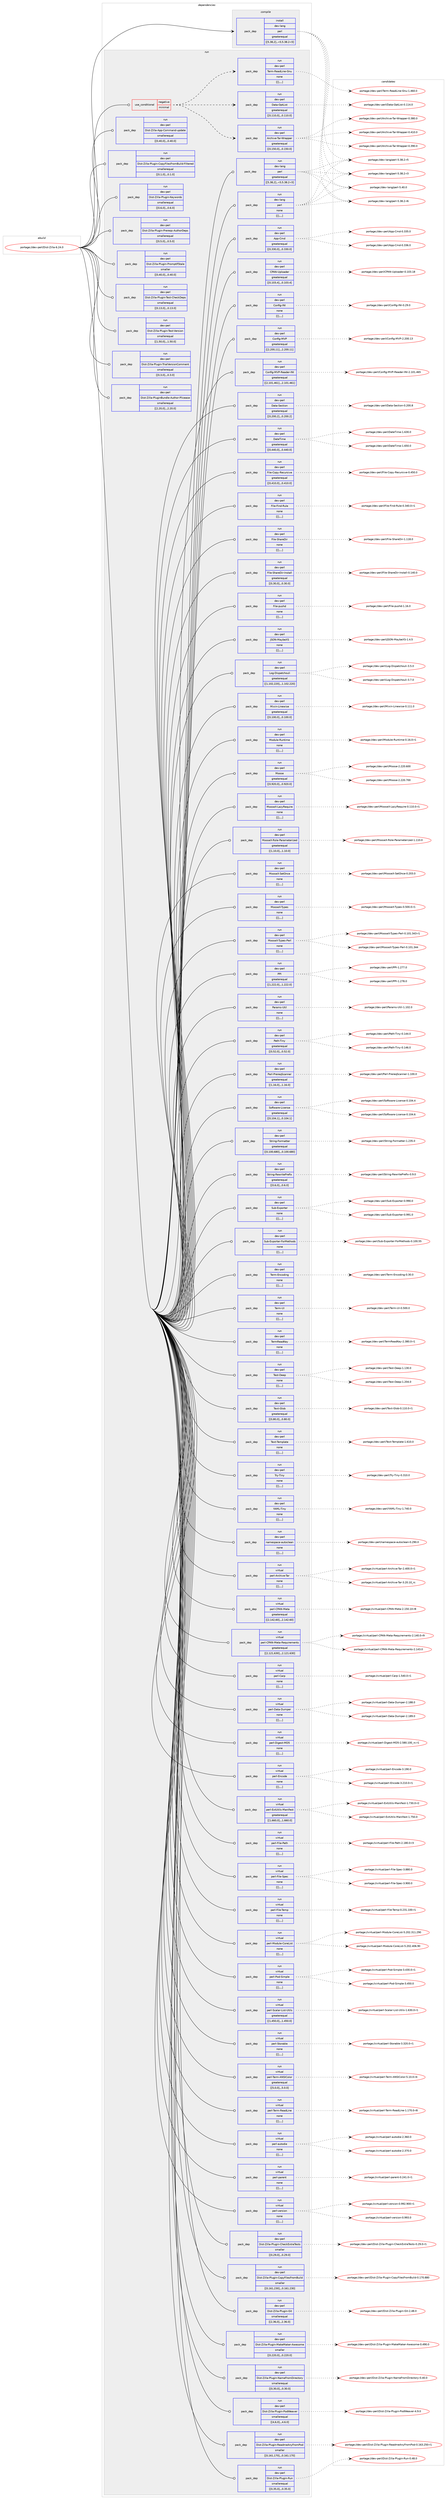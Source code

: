 digraph prolog {

# *************
# Graph options
# *************

newrank=true;
concentrate=true;
compound=true;
graph [rankdir=LR,fontname=Helvetica,fontsize=10,ranksep=1.5];#, ranksep=2.5, nodesep=0.2];
edge  [arrowhead=vee];
node  [fontname=Helvetica,fontsize=10];

# **********
# The ebuild
# **********

subgraph cluster_leftcol {
color=gray;
label=<<i>ebuild</i>>;
id [label="portage://dev-perl/Dist-Zilla-6.24.0", color=red, width=4, href="../dev-perl/Dist-Zilla-6.24.0.svg"];
}

# ****************
# The dependencies
# ****************

subgraph cluster_midcol {
color=gray;
label=<<i>dependencies</i>>;
subgraph cluster_compile {
fillcolor="#eeeeee";
style=filled;
label=<<i>compile</i>>;
subgraph pack98445 {
dependency129989 [label=<<TABLE BORDER="0" CELLBORDER="1" CELLSPACING="0" CELLPADDING="4" WIDTH="220"><TR><TD ROWSPAN="6" CELLPADDING="30">pack_dep</TD></TR><TR><TD WIDTH="110">install</TD></TR><TR><TD>dev-lang</TD></TR><TR><TD>perl</TD></TR><TR><TD>greaterequal</TD></TR><TR><TD>[[5,38,2],,-r3,5.38.2-r3]</TD></TR></TABLE>>, shape=none, color=blue];
}
id:e -> dependency129989:w [weight=20,style="solid",arrowhead="vee"];
}
subgraph cluster_compileandrun {
fillcolor="#eeeeee";
style=filled;
label=<<i>compile and run</i>>;
}
subgraph cluster_run {
fillcolor="#eeeeee";
style=filled;
label=<<i>run</i>>;
subgraph cond30370 {
dependency129990 [label=<<TABLE BORDER="0" CELLBORDER="1" CELLSPACING="0" CELLPADDING="4"><TR><TD ROWSPAN="3" CELLPADDING="10">use_conditional</TD></TR><TR><TD>negative</TD></TR><TR><TD>minimal</TD></TR></TABLE>>, shape=none, color=red];
subgraph pack98446 {
dependency129991 [label=<<TABLE BORDER="0" CELLBORDER="1" CELLSPACING="0" CELLPADDING="4" WIDTH="220"><TR><TD ROWSPAN="6" CELLPADDING="30">pack_dep</TD></TR><TR><TD WIDTH="110">run</TD></TR><TR><TD>dev-perl</TD></TR><TR><TD>Archive-Tar-Wrapper</TD></TR><TR><TD>greaterequal</TD></TR><TR><TD>[[0,150,0],,,0.150.0]</TD></TR></TABLE>>, shape=none, color=blue];
}
dependency129990:e -> dependency129991:w [weight=20,style="dashed",arrowhead="vee"];
subgraph pack98447 {
dependency129992 [label=<<TABLE BORDER="0" CELLBORDER="1" CELLSPACING="0" CELLPADDING="4" WIDTH="220"><TR><TD ROWSPAN="6" CELLPADDING="30">pack_dep</TD></TR><TR><TD WIDTH="110">run</TD></TR><TR><TD>dev-perl</TD></TR><TR><TD>Data-OptList</TD></TR><TR><TD>greaterequal</TD></TR><TR><TD>[[0,110,0],,,0.110.0]</TD></TR></TABLE>>, shape=none, color=blue];
}
dependency129990:e -> dependency129992:w [weight=20,style="dashed",arrowhead="vee"];
subgraph pack98448 {
dependency129993 [label=<<TABLE BORDER="0" CELLBORDER="1" CELLSPACING="0" CELLPADDING="4" WIDTH="220"><TR><TD ROWSPAN="6" CELLPADDING="30">pack_dep</TD></TR><TR><TD WIDTH="110">run</TD></TR><TR><TD>dev-perl</TD></TR><TR><TD>Term-ReadLine-Gnu</TD></TR><TR><TD>none</TD></TR><TR><TD>[[],,,,]</TD></TR></TABLE>>, shape=none, color=blue];
}
dependency129990:e -> dependency129993:w [weight=20,style="dashed",arrowhead="vee"];
}
id:e -> dependency129990:w [weight=20,style="solid",arrowhead="odot"];
subgraph pack98449 {
dependency129994 [label=<<TABLE BORDER="0" CELLBORDER="1" CELLSPACING="0" CELLPADDING="4" WIDTH="220"><TR><TD ROWSPAN="6" CELLPADDING="30">pack_dep</TD></TR><TR><TD WIDTH="110">run</TD></TR><TR><TD>dev-lang</TD></TR><TR><TD>perl</TD></TR><TR><TD>greaterequal</TD></TR><TR><TD>[[5,38,2],,-r3,5.38.2-r3]</TD></TR></TABLE>>, shape=none, color=blue];
}
id:e -> dependency129994:w [weight=20,style="solid",arrowhead="odot"];
subgraph pack98450 {
dependency129995 [label=<<TABLE BORDER="0" CELLBORDER="1" CELLSPACING="0" CELLPADDING="4" WIDTH="220"><TR><TD ROWSPAN="6" CELLPADDING="30">pack_dep</TD></TR><TR><TD WIDTH="110">run</TD></TR><TR><TD>dev-lang</TD></TR><TR><TD>perl</TD></TR><TR><TD>none</TD></TR><TR><TD>[[],,,,]</TD></TR></TABLE>>, shape=none, color=blue];
}
id:e -> dependency129995:w [weight=20,style="solid",arrowhead="odot"];
subgraph pack98451 {
dependency129996 [label=<<TABLE BORDER="0" CELLBORDER="1" CELLSPACING="0" CELLPADDING="4" WIDTH="220"><TR><TD ROWSPAN="6" CELLPADDING="30">pack_dep</TD></TR><TR><TD WIDTH="110">run</TD></TR><TR><TD>dev-perl</TD></TR><TR><TD>App-Cmd</TD></TR><TR><TD>greaterequal</TD></TR><TR><TD>[[0,330,0],,,0.330.0]</TD></TR></TABLE>>, shape=none, color=blue];
}
id:e -> dependency129996:w [weight=20,style="solid",arrowhead="odot"];
subgraph pack98452 {
dependency129997 [label=<<TABLE BORDER="0" CELLBORDER="1" CELLSPACING="0" CELLPADDING="4" WIDTH="220"><TR><TD ROWSPAN="6" CELLPADDING="30">pack_dep</TD></TR><TR><TD WIDTH="110">run</TD></TR><TR><TD>dev-perl</TD></TR><TR><TD>CPAN-Uploader</TD></TR><TR><TD>greaterequal</TD></TR><TR><TD>[[0,103,4],,,0.103.4]</TD></TR></TABLE>>, shape=none, color=blue];
}
id:e -> dependency129997:w [weight=20,style="solid",arrowhead="odot"];
subgraph pack98453 {
dependency129998 [label=<<TABLE BORDER="0" CELLBORDER="1" CELLSPACING="0" CELLPADDING="4" WIDTH="220"><TR><TD ROWSPAN="6" CELLPADDING="30">pack_dep</TD></TR><TR><TD WIDTH="110">run</TD></TR><TR><TD>dev-perl</TD></TR><TR><TD>Config-INI</TD></TR><TR><TD>none</TD></TR><TR><TD>[[],,,,]</TD></TR></TABLE>>, shape=none, color=blue];
}
id:e -> dependency129998:w [weight=20,style="solid",arrowhead="odot"];
subgraph pack98454 {
dependency129999 [label=<<TABLE BORDER="0" CELLBORDER="1" CELLSPACING="0" CELLPADDING="4" WIDTH="220"><TR><TD ROWSPAN="6" CELLPADDING="30">pack_dep</TD></TR><TR><TD WIDTH="110">run</TD></TR><TR><TD>dev-perl</TD></TR><TR><TD>Config-MVP</TD></TR><TR><TD>greaterequal</TD></TR><TR><TD>[[2,200,11],,,2.200.11]</TD></TR></TABLE>>, shape=none, color=blue];
}
id:e -> dependency129999:w [weight=20,style="solid",arrowhead="odot"];
subgraph pack98455 {
dependency130000 [label=<<TABLE BORDER="0" CELLBORDER="1" CELLSPACING="0" CELLPADDING="4" WIDTH="220"><TR><TD ROWSPAN="6" CELLPADDING="30">pack_dep</TD></TR><TR><TD WIDTH="110">run</TD></TR><TR><TD>dev-perl</TD></TR><TR><TD>Config-MVP-Reader-INI</TD></TR><TR><TD>greaterequal</TD></TR><TR><TD>[[2,101,461],,,2.101.461]</TD></TR></TABLE>>, shape=none, color=blue];
}
id:e -> dependency130000:w [weight=20,style="solid",arrowhead="odot"];
subgraph pack98456 {
dependency130001 [label=<<TABLE BORDER="0" CELLBORDER="1" CELLSPACING="0" CELLPADDING="4" WIDTH="220"><TR><TD ROWSPAN="6" CELLPADDING="30">pack_dep</TD></TR><TR><TD WIDTH="110">run</TD></TR><TR><TD>dev-perl</TD></TR><TR><TD>Data-Section</TD></TR><TR><TD>greaterequal</TD></TR><TR><TD>[[0,200,2],,,0.200.2]</TD></TR></TABLE>>, shape=none, color=blue];
}
id:e -> dependency130001:w [weight=20,style="solid",arrowhead="odot"];
subgraph pack98457 {
dependency130002 [label=<<TABLE BORDER="0" CELLBORDER="1" CELLSPACING="0" CELLPADDING="4" WIDTH="220"><TR><TD ROWSPAN="6" CELLPADDING="30">pack_dep</TD></TR><TR><TD WIDTH="110">run</TD></TR><TR><TD>dev-perl</TD></TR><TR><TD>DateTime</TD></TR><TR><TD>greaterequal</TD></TR><TR><TD>[[0,440,0],,,0.440.0]</TD></TR></TABLE>>, shape=none, color=blue];
}
id:e -> dependency130002:w [weight=20,style="solid",arrowhead="odot"];
subgraph pack98458 {
dependency130003 [label=<<TABLE BORDER="0" CELLBORDER="1" CELLSPACING="0" CELLPADDING="4" WIDTH="220"><TR><TD ROWSPAN="6" CELLPADDING="30">pack_dep</TD></TR><TR><TD WIDTH="110">run</TD></TR><TR><TD>dev-perl</TD></TR><TR><TD>File-Copy-Recursive</TD></TR><TR><TD>greaterequal</TD></TR><TR><TD>[[0,410,0],,,0.410.0]</TD></TR></TABLE>>, shape=none, color=blue];
}
id:e -> dependency130003:w [weight=20,style="solid",arrowhead="odot"];
subgraph pack98459 {
dependency130004 [label=<<TABLE BORDER="0" CELLBORDER="1" CELLSPACING="0" CELLPADDING="4" WIDTH="220"><TR><TD ROWSPAN="6" CELLPADDING="30">pack_dep</TD></TR><TR><TD WIDTH="110">run</TD></TR><TR><TD>dev-perl</TD></TR><TR><TD>File-Find-Rule</TD></TR><TR><TD>none</TD></TR><TR><TD>[[],,,,]</TD></TR></TABLE>>, shape=none, color=blue];
}
id:e -> dependency130004:w [weight=20,style="solid",arrowhead="odot"];
subgraph pack98460 {
dependency130005 [label=<<TABLE BORDER="0" CELLBORDER="1" CELLSPACING="0" CELLPADDING="4" WIDTH="220"><TR><TD ROWSPAN="6" CELLPADDING="30">pack_dep</TD></TR><TR><TD WIDTH="110">run</TD></TR><TR><TD>dev-perl</TD></TR><TR><TD>File-ShareDir</TD></TR><TR><TD>none</TD></TR><TR><TD>[[],,,,]</TD></TR></TABLE>>, shape=none, color=blue];
}
id:e -> dependency130005:w [weight=20,style="solid",arrowhead="odot"];
subgraph pack98461 {
dependency130006 [label=<<TABLE BORDER="0" CELLBORDER="1" CELLSPACING="0" CELLPADDING="4" WIDTH="220"><TR><TD ROWSPAN="6" CELLPADDING="30">pack_dep</TD></TR><TR><TD WIDTH="110">run</TD></TR><TR><TD>dev-perl</TD></TR><TR><TD>File-ShareDir-Install</TD></TR><TR><TD>greaterequal</TD></TR><TR><TD>[[0,30,0],,,0.30.0]</TD></TR></TABLE>>, shape=none, color=blue];
}
id:e -> dependency130006:w [weight=20,style="solid",arrowhead="odot"];
subgraph pack98462 {
dependency130007 [label=<<TABLE BORDER="0" CELLBORDER="1" CELLSPACING="0" CELLPADDING="4" WIDTH="220"><TR><TD ROWSPAN="6" CELLPADDING="30">pack_dep</TD></TR><TR><TD WIDTH="110">run</TD></TR><TR><TD>dev-perl</TD></TR><TR><TD>File-pushd</TD></TR><TR><TD>none</TD></TR><TR><TD>[[],,,,]</TD></TR></TABLE>>, shape=none, color=blue];
}
id:e -> dependency130007:w [weight=20,style="solid",arrowhead="odot"];
subgraph pack98463 {
dependency130008 [label=<<TABLE BORDER="0" CELLBORDER="1" CELLSPACING="0" CELLPADDING="4" WIDTH="220"><TR><TD ROWSPAN="6" CELLPADDING="30">pack_dep</TD></TR><TR><TD WIDTH="110">run</TD></TR><TR><TD>dev-perl</TD></TR><TR><TD>JSON-MaybeXS</TD></TR><TR><TD>none</TD></TR><TR><TD>[[],,,,]</TD></TR></TABLE>>, shape=none, color=blue];
}
id:e -> dependency130008:w [weight=20,style="solid",arrowhead="odot"];
subgraph pack98464 {
dependency130009 [label=<<TABLE BORDER="0" CELLBORDER="1" CELLSPACING="0" CELLPADDING="4" WIDTH="220"><TR><TD ROWSPAN="6" CELLPADDING="30">pack_dep</TD></TR><TR><TD WIDTH="110">run</TD></TR><TR><TD>dev-perl</TD></TR><TR><TD>Log-Dispatchouli</TD></TR><TR><TD>greaterequal</TD></TR><TR><TD>[[1,102,220],,,1.102.220]</TD></TR></TABLE>>, shape=none, color=blue];
}
id:e -> dependency130009:w [weight=20,style="solid",arrowhead="odot"];
subgraph pack98465 {
dependency130010 [label=<<TABLE BORDER="0" CELLBORDER="1" CELLSPACING="0" CELLPADDING="4" WIDTH="220"><TR><TD ROWSPAN="6" CELLPADDING="30">pack_dep</TD></TR><TR><TD WIDTH="110">run</TD></TR><TR><TD>dev-perl</TD></TR><TR><TD>Mixin-Linewise</TD></TR><TR><TD>greaterequal</TD></TR><TR><TD>[[0,100,0],,,0.100.0]</TD></TR></TABLE>>, shape=none, color=blue];
}
id:e -> dependency130010:w [weight=20,style="solid",arrowhead="odot"];
subgraph pack98466 {
dependency130011 [label=<<TABLE BORDER="0" CELLBORDER="1" CELLSPACING="0" CELLPADDING="4" WIDTH="220"><TR><TD ROWSPAN="6" CELLPADDING="30">pack_dep</TD></TR><TR><TD WIDTH="110">run</TD></TR><TR><TD>dev-perl</TD></TR><TR><TD>Module-Runtime</TD></TR><TR><TD>none</TD></TR><TR><TD>[[],,,,]</TD></TR></TABLE>>, shape=none, color=blue];
}
id:e -> dependency130011:w [weight=20,style="solid",arrowhead="odot"];
subgraph pack98467 {
dependency130012 [label=<<TABLE BORDER="0" CELLBORDER="1" CELLSPACING="0" CELLPADDING="4" WIDTH="220"><TR><TD ROWSPAN="6" CELLPADDING="30">pack_dep</TD></TR><TR><TD WIDTH="110">run</TD></TR><TR><TD>dev-perl</TD></TR><TR><TD>Moose</TD></TR><TR><TD>greaterequal</TD></TR><TR><TD>[[0,920,0],,,0.920.0]</TD></TR></TABLE>>, shape=none, color=blue];
}
id:e -> dependency130012:w [weight=20,style="solid",arrowhead="odot"];
subgraph pack98468 {
dependency130013 [label=<<TABLE BORDER="0" CELLBORDER="1" CELLSPACING="0" CELLPADDING="4" WIDTH="220"><TR><TD ROWSPAN="6" CELLPADDING="30">pack_dep</TD></TR><TR><TD WIDTH="110">run</TD></TR><TR><TD>dev-perl</TD></TR><TR><TD>MooseX-LazyRequire</TD></TR><TR><TD>none</TD></TR><TR><TD>[[],,,,]</TD></TR></TABLE>>, shape=none, color=blue];
}
id:e -> dependency130013:w [weight=20,style="solid",arrowhead="odot"];
subgraph pack98469 {
dependency130014 [label=<<TABLE BORDER="0" CELLBORDER="1" CELLSPACING="0" CELLPADDING="4" WIDTH="220"><TR><TD ROWSPAN="6" CELLPADDING="30">pack_dep</TD></TR><TR><TD WIDTH="110">run</TD></TR><TR><TD>dev-perl</TD></TR><TR><TD>MooseX-Role-Parameterized</TD></TR><TR><TD>greaterequal</TD></TR><TR><TD>[[1,10,0],,,1.10.0]</TD></TR></TABLE>>, shape=none, color=blue];
}
id:e -> dependency130014:w [weight=20,style="solid",arrowhead="odot"];
subgraph pack98470 {
dependency130015 [label=<<TABLE BORDER="0" CELLBORDER="1" CELLSPACING="0" CELLPADDING="4" WIDTH="220"><TR><TD ROWSPAN="6" CELLPADDING="30">pack_dep</TD></TR><TR><TD WIDTH="110">run</TD></TR><TR><TD>dev-perl</TD></TR><TR><TD>MooseX-SetOnce</TD></TR><TR><TD>none</TD></TR><TR><TD>[[],,,,]</TD></TR></TABLE>>, shape=none, color=blue];
}
id:e -> dependency130015:w [weight=20,style="solid",arrowhead="odot"];
subgraph pack98471 {
dependency130016 [label=<<TABLE BORDER="0" CELLBORDER="1" CELLSPACING="0" CELLPADDING="4" WIDTH="220"><TR><TD ROWSPAN="6" CELLPADDING="30">pack_dep</TD></TR><TR><TD WIDTH="110">run</TD></TR><TR><TD>dev-perl</TD></TR><TR><TD>MooseX-Types</TD></TR><TR><TD>none</TD></TR><TR><TD>[[],,,,]</TD></TR></TABLE>>, shape=none, color=blue];
}
id:e -> dependency130016:w [weight=20,style="solid",arrowhead="odot"];
subgraph pack98472 {
dependency130017 [label=<<TABLE BORDER="0" CELLBORDER="1" CELLSPACING="0" CELLPADDING="4" WIDTH="220"><TR><TD ROWSPAN="6" CELLPADDING="30">pack_dep</TD></TR><TR><TD WIDTH="110">run</TD></TR><TR><TD>dev-perl</TD></TR><TR><TD>MooseX-Types-Perl</TD></TR><TR><TD>none</TD></TR><TR><TD>[[],,,,]</TD></TR></TABLE>>, shape=none, color=blue];
}
id:e -> dependency130017:w [weight=20,style="solid",arrowhead="odot"];
subgraph pack98473 {
dependency130018 [label=<<TABLE BORDER="0" CELLBORDER="1" CELLSPACING="0" CELLPADDING="4" WIDTH="220"><TR><TD ROWSPAN="6" CELLPADDING="30">pack_dep</TD></TR><TR><TD WIDTH="110">run</TD></TR><TR><TD>dev-perl</TD></TR><TR><TD>PPI</TD></TR><TR><TD>greaterequal</TD></TR><TR><TD>[[1,222,0],,,1.222.0]</TD></TR></TABLE>>, shape=none, color=blue];
}
id:e -> dependency130018:w [weight=20,style="solid",arrowhead="odot"];
subgraph pack98474 {
dependency130019 [label=<<TABLE BORDER="0" CELLBORDER="1" CELLSPACING="0" CELLPADDING="4" WIDTH="220"><TR><TD ROWSPAN="6" CELLPADDING="30">pack_dep</TD></TR><TR><TD WIDTH="110">run</TD></TR><TR><TD>dev-perl</TD></TR><TR><TD>Params-Util</TD></TR><TR><TD>none</TD></TR><TR><TD>[[],,,,]</TD></TR></TABLE>>, shape=none, color=blue];
}
id:e -> dependency130019:w [weight=20,style="solid",arrowhead="odot"];
subgraph pack98475 {
dependency130020 [label=<<TABLE BORDER="0" CELLBORDER="1" CELLSPACING="0" CELLPADDING="4" WIDTH="220"><TR><TD ROWSPAN="6" CELLPADDING="30">pack_dep</TD></TR><TR><TD WIDTH="110">run</TD></TR><TR><TD>dev-perl</TD></TR><TR><TD>Path-Tiny</TD></TR><TR><TD>greaterequal</TD></TR><TR><TD>[[0,52,0],,,0.52.0]</TD></TR></TABLE>>, shape=none, color=blue];
}
id:e -> dependency130020:w [weight=20,style="solid",arrowhead="odot"];
subgraph pack98476 {
dependency130021 [label=<<TABLE BORDER="0" CELLBORDER="1" CELLSPACING="0" CELLPADDING="4" WIDTH="220"><TR><TD ROWSPAN="6" CELLPADDING="30">pack_dep</TD></TR><TR><TD WIDTH="110">run</TD></TR><TR><TD>dev-perl</TD></TR><TR><TD>Perl-PrereqScanner</TD></TR><TR><TD>greaterequal</TD></TR><TR><TD>[[1,16,0],,,1.16.0]</TD></TR></TABLE>>, shape=none, color=blue];
}
id:e -> dependency130021:w [weight=20,style="solid",arrowhead="odot"];
subgraph pack98477 {
dependency130022 [label=<<TABLE BORDER="0" CELLBORDER="1" CELLSPACING="0" CELLPADDING="4" WIDTH="220"><TR><TD ROWSPAN="6" CELLPADDING="30">pack_dep</TD></TR><TR><TD WIDTH="110">run</TD></TR><TR><TD>dev-perl</TD></TR><TR><TD>Software-License</TD></TR><TR><TD>greaterequal</TD></TR><TR><TD>[[0,104,1],,,0.104.1]</TD></TR></TABLE>>, shape=none, color=blue];
}
id:e -> dependency130022:w [weight=20,style="solid",arrowhead="odot"];
subgraph pack98478 {
dependency130023 [label=<<TABLE BORDER="0" CELLBORDER="1" CELLSPACING="0" CELLPADDING="4" WIDTH="220"><TR><TD ROWSPAN="6" CELLPADDING="30">pack_dep</TD></TR><TR><TD WIDTH="110">run</TD></TR><TR><TD>dev-perl</TD></TR><TR><TD>String-Formatter</TD></TR><TR><TD>greaterequal</TD></TR><TR><TD>[[0,100,680],,,0.100.680]</TD></TR></TABLE>>, shape=none, color=blue];
}
id:e -> dependency130023:w [weight=20,style="solid",arrowhead="odot"];
subgraph pack98479 {
dependency130024 [label=<<TABLE BORDER="0" CELLBORDER="1" CELLSPACING="0" CELLPADDING="4" WIDTH="220"><TR><TD ROWSPAN="6" CELLPADDING="30">pack_dep</TD></TR><TR><TD WIDTH="110">run</TD></TR><TR><TD>dev-perl</TD></TR><TR><TD>String-RewritePrefix</TD></TR><TR><TD>greaterequal</TD></TR><TR><TD>[[0,6,0],,,0.6.0]</TD></TR></TABLE>>, shape=none, color=blue];
}
id:e -> dependency130024:w [weight=20,style="solid",arrowhead="odot"];
subgraph pack98480 {
dependency130025 [label=<<TABLE BORDER="0" CELLBORDER="1" CELLSPACING="0" CELLPADDING="4" WIDTH="220"><TR><TD ROWSPAN="6" CELLPADDING="30">pack_dep</TD></TR><TR><TD WIDTH="110">run</TD></TR><TR><TD>dev-perl</TD></TR><TR><TD>Sub-Exporter</TD></TR><TR><TD>none</TD></TR><TR><TD>[[],,,,]</TD></TR></TABLE>>, shape=none, color=blue];
}
id:e -> dependency130025:w [weight=20,style="solid",arrowhead="odot"];
subgraph pack98481 {
dependency130026 [label=<<TABLE BORDER="0" CELLBORDER="1" CELLSPACING="0" CELLPADDING="4" WIDTH="220"><TR><TD ROWSPAN="6" CELLPADDING="30">pack_dep</TD></TR><TR><TD WIDTH="110">run</TD></TR><TR><TD>dev-perl</TD></TR><TR><TD>Sub-Exporter-ForMethods</TD></TR><TR><TD>none</TD></TR><TR><TD>[[],,,,]</TD></TR></TABLE>>, shape=none, color=blue];
}
id:e -> dependency130026:w [weight=20,style="solid",arrowhead="odot"];
subgraph pack98482 {
dependency130027 [label=<<TABLE BORDER="0" CELLBORDER="1" CELLSPACING="0" CELLPADDING="4" WIDTH="220"><TR><TD ROWSPAN="6" CELLPADDING="30">pack_dep</TD></TR><TR><TD WIDTH="110">run</TD></TR><TR><TD>dev-perl</TD></TR><TR><TD>Term-Encoding</TD></TR><TR><TD>none</TD></TR><TR><TD>[[],,,,]</TD></TR></TABLE>>, shape=none, color=blue];
}
id:e -> dependency130027:w [weight=20,style="solid",arrowhead="odot"];
subgraph pack98483 {
dependency130028 [label=<<TABLE BORDER="0" CELLBORDER="1" CELLSPACING="0" CELLPADDING="4" WIDTH="220"><TR><TD ROWSPAN="6" CELLPADDING="30">pack_dep</TD></TR><TR><TD WIDTH="110">run</TD></TR><TR><TD>dev-perl</TD></TR><TR><TD>Term-UI</TD></TR><TR><TD>none</TD></TR><TR><TD>[[],,,,]</TD></TR></TABLE>>, shape=none, color=blue];
}
id:e -> dependency130028:w [weight=20,style="solid",arrowhead="odot"];
subgraph pack98484 {
dependency130029 [label=<<TABLE BORDER="0" CELLBORDER="1" CELLSPACING="0" CELLPADDING="4" WIDTH="220"><TR><TD ROWSPAN="6" CELLPADDING="30">pack_dep</TD></TR><TR><TD WIDTH="110">run</TD></TR><TR><TD>dev-perl</TD></TR><TR><TD>TermReadKey</TD></TR><TR><TD>none</TD></TR><TR><TD>[[],,,,]</TD></TR></TABLE>>, shape=none, color=blue];
}
id:e -> dependency130029:w [weight=20,style="solid",arrowhead="odot"];
subgraph pack98485 {
dependency130030 [label=<<TABLE BORDER="0" CELLBORDER="1" CELLSPACING="0" CELLPADDING="4" WIDTH="220"><TR><TD ROWSPAN="6" CELLPADDING="30">pack_dep</TD></TR><TR><TD WIDTH="110">run</TD></TR><TR><TD>dev-perl</TD></TR><TR><TD>Test-Deep</TD></TR><TR><TD>none</TD></TR><TR><TD>[[],,,,]</TD></TR></TABLE>>, shape=none, color=blue];
}
id:e -> dependency130030:w [weight=20,style="solid",arrowhead="odot"];
subgraph pack98486 {
dependency130031 [label=<<TABLE BORDER="0" CELLBORDER="1" CELLSPACING="0" CELLPADDING="4" WIDTH="220"><TR><TD ROWSPAN="6" CELLPADDING="30">pack_dep</TD></TR><TR><TD WIDTH="110">run</TD></TR><TR><TD>dev-perl</TD></TR><TR><TD>Text-Glob</TD></TR><TR><TD>greaterequal</TD></TR><TR><TD>[[0,80,0],,,0.80.0]</TD></TR></TABLE>>, shape=none, color=blue];
}
id:e -> dependency130031:w [weight=20,style="solid",arrowhead="odot"];
subgraph pack98487 {
dependency130032 [label=<<TABLE BORDER="0" CELLBORDER="1" CELLSPACING="0" CELLPADDING="4" WIDTH="220"><TR><TD ROWSPAN="6" CELLPADDING="30">pack_dep</TD></TR><TR><TD WIDTH="110">run</TD></TR><TR><TD>dev-perl</TD></TR><TR><TD>Text-Template</TD></TR><TR><TD>none</TD></TR><TR><TD>[[],,,,]</TD></TR></TABLE>>, shape=none, color=blue];
}
id:e -> dependency130032:w [weight=20,style="solid",arrowhead="odot"];
subgraph pack98488 {
dependency130033 [label=<<TABLE BORDER="0" CELLBORDER="1" CELLSPACING="0" CELLPADDING="4" WIDTH="220"><TR><TD ROWSPAN="6" CELLPADDING="30">pack_dep</TD></TR><TR><TD WIDTH="110">run</TD></TR><TR><TD>dev-perl</TD></TR><TR><TD>Try-Tiny</TD></TR><TR><TD>none</TD></TR><TR><TD>[[],,,,]</TD></TR></TABLE>>, shape=none, color=blue];
}
id:e -> dependency130033:w [weight=20,style="solid",arrowhead="odot"];
subgraph pack98489 {
dependency130034 [label=<<TABLE BORDER="0" CELLBORDER="1" CELLSPACING="0" CELLPADDING="4" WIDTH="220"><TR><TD ROWSPAN="6" CELLPADDING="30">pack_dep</TD></TR><TR><TD WIDTH="110">run</TD></TR><TR><TD>dev-perl</TD></TR><TR><TD>YAML-Tiny</TD></TR><TR><TD>none</TD></TR><TR><TD>[[],,,,]</TD></TR></TABLE>>, shape=none, color=blue];
}
id:e -> dependency130034:w [weight=20,style="solid",arrowhead="odot"];
subgraph pack98490 {
dependency130035 [label=<<TABLE BORDER="0" CELLBORDER="1" CELLSPACING="0" CELLPADDING="4" WIDTH="220"><TR><TD ROWSPAN="6" CELLPADDING="30">pack_dep</TD></TR><TR><TD WIDTH="110">run</TD></TR><TR><TD>dev-perl</TD></TR><TR><TD>namespace-autoclean</TD></TR><TR><TD>none</TD></TR><TR><TD>[[],,,,]</TD></TR></TABLE>>, shape=none, color=blue];
}
id:e -> dependency130035:w [weight=20,style="solid",arrowhead="odot"];
subgraph pack98491 {
dependency130036 [label=<<TABLE BORDER="0" CELLBORDER="1" CELLSPACING="0" CELLPADDING="4" WIDTH="220"><TR><TD ROWSPAN="6" CELLPADDING="30">pack_dep</TD></TR><TR><TD WIDTH="110">run</TD></TR><TR><TD>virtual</TD></TR><TR><TD>perl-Archive-Tar</TD></TR><TR><TD>none</TD></TR><TR><TD>[[],,,,]</TD></TR></TABLE>>, shape=none, color=blue];
}
id:e -> dependency130036:w [weight=20,style="solid",arrowhead="odot"];
subgraph pack98492 {
dependency130037 [label=<<TABLE BORDER="0" CELLBORDER="1" CELLSPACING="0" CELLPADDING="4" WIDTH="220"><TR><TD ROWSPAN="6" CELLPADDING="30">pack_dep</TD></TR><TR><TD WIDTH="110">run</TD></TR><TR><TD>virtual</TD></TR><TR><TD>perl-CPAN-Meta</TD></TR><TR><TD>greaterequal</TD></TR><TR><TD>[[2,142,60],,,2.142.60]</TD></TR></TABLE>>, shape=none, color=blue];
}
id:e -> dependency130037:w [weight=20,style="solid",arrowhead="odot"];
subgraph pack98493 {
dependency130038 [label=<<TABLE BORDER="0" CELLBORDER="1" CELLSPACING="0" CELLPADDING="4" WIDTH="220"><TR><TD ROWSPAN="6" CELLPADDING="30">pack_dep</TD></TR><TR><TD WIDTH="110">run</TD></TR><TR><TD>virtual</TD></TR><TR><TD>perl-CPAN-Meta-Requirements</TD></TR><TR><TD>greaterequal</TD></TR><TR><TD>[[2,121,630],,,2.121.630]</TD></TR></TABLE>>, shape=none, color=blue];
}
id:e -> dependency130038:w [weight=20,style="solid",arrowhead="odot"];
subgraph pack98494 {
dependency130039 [label=<<TABLE BORDER="0" CELLBORDER="1" CELLSPACING="0" CELLPADDING="4" WIDTH="220"><TR><TD ROWSPAN="6" CELLPADDING="30">pack_dep</TD></TR><TR><TD WIDTH="110">run</TD></TR><TR><TD>virtual</TD></TR><TR><TD>perl-Carp</TD></TR><TR><TD>none</TD></TR><TR><TD>[[],,,,]</TD></TR></TABLE>>, shape=none, color=blue];
}
id:e -> dependency130039:w [weight=20,style="solid",arrowhead="odot"];
subgraph pack98495 {
dependency130040 [label=<<TABLE BORDER="0" CELLBORDER="1" CELLSPACING="0" CELLPADDING="4" WIDTH="220"><TR><TD ROWSPAN="6" CELLPADDING="30">pack_dep</TD></TR><TR><TD WIDTH="110">run</TD></TR><TR><TD>virtual</TD></TR><TR><TD>perl-Data-Dumper</TD></TR><TR><TD>none</TD></TR><TR><TD>[[],,,,]</TD></TR></TABLE>>, shape=none, color=blue];
}
id:e -> dependency130040:w [weight=20,style="solid",arrowhead="odot"];
subgraph pack98496 {
dependency130041 [label=<<TABLE BORDER="0" CELLBORDER="1" CELLSPACING="0" CELLPADDING="4" WIDTH="220"><TR><TD ROWSPAN="6" CELLPADDING="30">pack_dep</TD></TR><TR><TD WIDTH="110">run</TD></TR><TR><TD>virtual</TD></TR><TR><TD>perl-Digest-MD5</TD></TR><TR><TD>none</TD></TR><TR><TD>[[],,,,]</TD></TR></TABLE>>, shape=none, color=blue];
}
id:e -> dependency130041:w [weight=20,style="solid",arrowhead="odot"];
subgraph pack98497 {
dependency130042 [label=<<TABLE BORDER="0" CELLBORDER="1" CELLSPACING="0" CELLPADDING="4" WIDTH="220"><TR><TD ROWSPAN="6" CELLPADDING="30">pack_dep</TD></TR><TR><TD WIDTH="110">run</TD></TR><TR><TD>virtual</TD></TR><TR><TD>perl-Encode</TD></TR><TR><TD>none</TD></TR><TR><TD>[[],,,,]</TD></TR></TABLE>>, shape=none, color=blue];
}
id:e -> dependency130042:w [weight=20,style="solid",arrowhead="odot"];
subgraph pack98498 {
dependency130043 [label=<<TABLE BORDER="0" CELLBORDER="1" CELLSPACING="0" CELLPADDING="4" WIDTH="220"><TR><TD ROWSPAN="6" CELLPADDING="30">pack_dep</TD></TR><TR><TD WIDTH="110">run</TD></TR><TR><TD>virtual</TD></TR><TR><TD>perl-ExtUtils-Manifest</TD></TR><TR><TD>greaterequal</TD></TR><TR><TD>[[1,660,0],,,1.660.0]</TD></TR></TABLE>>, shape=none, color=blue];
}
id:e -> dependency130043:w [weight=20,style="solid",arrowhead="odot"];
subgraph pack98499 {
dependency130044 [label=<<TABLE BORDER="0" CELLBORDER="1" CELLSPACING="0" CELLPADDING="4" WIDTH="220"><TR><TD ROWSPAN="6" CELLPADDING="30">pack_dep</TD></TR><TR><TD WIDTH="110">run</TD></TR><TR><TD>virtual</TD></TR><TR><TD>perl-File-Path</TD></TR><TR><TD>none</TD></TR><TR><TD>[[],,,,]</TD></TR></TABLE>>, shape=none, color=blue];
}
id:e -> dependency130044:w [weight=20,style="solid",arrowhead="odot"];
subgraph pack98500 {
dependency130045 [label=<<TABLE BORDER="0" CELLBORDER="1" CELLSPACING="0" CELLPADDING="4" WIDTH="220"><TR><TD ROWSPAN="6" CELLPADDING="30">pack_dep</TD></TR><TR><TD WIDTH="110">run</TD></TR><TR><TD>virtual</TD></TR><TR><TD>perl-File-Spec</TD></TR><TR><TD>none</TD></TR><TR><TD>[[],,,,]</TD></TR></TABLE>>, shape=none, color=blue];
}
id:e -> dependency130045:w [weight=20,style="solid",arrowhead="odot"];
subgraph pack98501 {
dependency130046 [label=<<TABLE BORDER="0" CELLBORDER="1" CELLSPACING="0" CELLPADDING="4" WIDTH="220"><TR><TD ROWSPAN="6" CELLPADDING="30">pack_dep</TD></TR><TR><TD WIDTH="110">run</TD></TR><TR><TD>virtual</TD></TR><TR><TD>perl-File-Temp</TD></TR><TR><TD>none</TD></TR><TR><TD>[[],,,,]</TD></TR></TABLE>>, shape=none, color=blue];
}
id:e -> dependency130046:w [weight=20,style="solid",arrowhead="odot"];
subgraph pack98502 {
dependency130047 [label=<<TABLE BORDER="0" CELLBORDER="1" CELLSPACING="0" CELLPADDING="4" WIDTH="220"><TR><TD ROWSPAN="6" CELLPADDING="30">pack_dep</TD></TR><TR><TD WIDTH="110">run</TD></TR><TR><TD>virtual</TD></TR><TR><TD>perl-Module-CoreList</TD></TR><TR><TD>none</TD></TR><TR><TD>[[],,,,]</TD></TR></TABLE>>, shape=none, color=blue];
}
id:e -> dependency130047:w [weight=20,style="solid",arrowhead="odot"];
subgraph pack98503 {
dependency130048 [label=<<TABLE BORDER="0" CELLBORDER="1" CELLSPACING="0" CELLPADDING="4" WIDTH="220"><TR><TD ROWSPAN="6" CELLPADDING="30">pack_dep</TD></TR><TR><TD WIDTH="110">run</TD></TR><TR><TD>virtual</TD></TR><TR><TD>perl-Pod-Simple</TD></TR><TR><TD>none</TD></TR><TR><TD>[[],,,,]</TD></TR></TABLE>>, shape=none, color=blue];
}
id:e -> dependency130048:w [weight=20,style="solid",arrowhead="odot"];
subgraph pack98504 {
dependency130049 [label=<<TABLE BORDER="0" CELLBORDER="1" CELLSPACING="0" CELLPADDING="4" WIDTH="220"><TR><TD ROWSPAN="6" CELLPADDING="30">pack_dep</TD></TR><TR><TD WIDTH="110">run</TD></TR><TR><TD>virtual</TD></TR><TR><TD>perl-Scalar-List-Utils</TD></TR><TR><TD>greaterequal</TD></TR><TR><TD>[[1,450,0],,,1.450.0]</TD></TR></TABLE>>, shape=none, color=blue];
}
id:e -> dependency130049:w [weight=20,style="solid",arrowhead="odot"];
subgraph pack98505 {
dependency130050 [label=<<TABLE BORDER="0" CELLBORDER="1" CELLSPACING="0" CELLPADDING="4" WIDTH="220"><TR><TD ROWSPAN="6" CELLPADDING="30">pack_dep</TD></TR><TR><TD WIDTH="110">run</TD></TR><TR><TD>virtual</TD></TR><TR><TD>perl-Storable</TD></TR><TR><TD>none</TD></TR><TR><TD>[[],,,,]</TD></TR></TABLE>>, shape=none, color=blue];
}
id:e -> dependency130050:w [weight=20,style="solid",arrowhead="odot"];
subgraph pack98506 {
dependency130051 [label=<<TABLE BORDER="0" CELLBORDER="1" CELLSPACING="0" CELLPADDING="4" WIDTH="220"><TR><TD ROWSPAN="6" CELLPADDING="30">pack_dep</TD></TR><TR><TD WIDTH="110">run</TD></TR><TR><TD>virtual</TD></TR><TR><TD>perl-Term-ANSIColor</TD></TR><TR><TD>greaterequal</TD></TR><TR><TD>[[5,0,0],,,5.0.0]</TD></TR></TABLE>>, shape=none, color=blue];
}
id:e -> dependency130051:w [weight=20,style="solid",arrowhead="odot"];
subgraph pack98507 {
dependency130052 [label=<<TABLE BORDER="0" CELLBORDER="1" CELLSPACING="0" CELLPADDING="4" WIDTH="220"><TR><TD ROWSPAN="6" CELLPADDING="30">pack_dep</TD></TR><TR><TD WIDTH="110">run</TD></TR><TR><TD>virtual</TD></TR><TR><TD>perl-Term-ReadLine</TD></TR><TR><TD>none</TD></TR><TR><TD>[[],,,,]</TD></TR></TABLE>>, shape=none, color=blue];
}
id:e -> dependency130052:w [weight=20,style="solid",arrowhead="odot"];
subgraph pack98508 {
dependency130053 [label=<<TABLE BORDER="0" CELLBORDER="1" CELLSPACING="0" CELLPADDING="4" WIDTH="220"><TR><TD ROWSPAN="6" CELLPADDING="30">pack_dep</TD></TR><TR><TD WIDTH="110">run</TD></TR><TR><TD>virtual</TD></TR><TR><TD>perl-autodie</TD></TR><TR><TD>none</TD></TR><TR><TD>[[],,,,]</TD></TR></TABLE>>, shape=none, color=blue];
}
id:e -> dependency130053:w [weight=20,style="solid",arrowhead="odot"];
subgraph pack98509 {
dependency130054 [label=<<TABLE BORDER="0" CELLBORDER="1" CELLSPACING="0" CELLPADDING="4" WIDTH="220"><TR><TD ROWSPAN="6" CELLPADDING="30">pack_dep</TD></TR><TR><TD WIDTH="110">run</TD></TR><TR><TD>virtual</TD></TR><TR><TD>perl-parent</TD></TR><TR><TD>none</TD></TR><TR><TD>[[],,,,]</TD></TR></TABLE>>, shape=none, color=blue];
}
id:e -> dependency130054:w [weight=20,style="solid",arrowhead="odot"];
subgraph pack98510 {
dependency130055 [label=<<TABLE BORDER="0" CELLBORDER="1" CELLSPACING="0" CELLPADDING="4" WIDTH="220"><TR><TD ROWSPAN="6" CELLPADDING="30">pack_dep</TD></TR><TR><TD WIDTH="110">run</TD></TR><TR><TD>virtual</TD></TR><TR><TD>perl-version</TD></TR><TR><TD>none</TD></TR><TR><TD>[[],,,,]</TD></TR></TABLE>>, shape=none, color=blue];
}
id:e -> dependency130055:w [weight=20,style="solid",arrowhead="odot"];
subgraph pack98511 {
dependency130056 [label=<<TABLE BORDER="0" CELLBORDER="1" CELLSPACING="0" CELLPADDING="4" WIDTH="220"><TR><TD ROWSPAN="6" CELLPADDING="30">pack_dep</TD></TR><TR><TD WIDTH="110">run</TD></TR><TR><TD>dev-perl</TD></TR><TR><TD>Dist-Zilla-App-Command-update</TD></TR><TR><TD>smallerequal</TD></TR><TR><TD>[[0,40,0],,,0.40.0]</TD></TR></TABLE>>, shape=none, color=blue];
}
id:e -> dependency130056:w [weight=20,style="solid",arrowhead="odot"];
subgraph pack98512 {
dependency130057 [label=<<TABLE BORDER="0" CELLBORDER="1" CELLSPACING="0" CELLPADDING="4" WIDTH="220"><TR><TD ROWSPAN="6" CELLPADDING="30">pack_dep</TD></TR><TR><TD WIDTH="110">run</TD></TR><TR><TD>dev-perl</TD></TR><TR><TD>Dist-Zilla-Plugin-CheckExtraTests</TD></TR><TR><TD>smaller</TD></TR><TR><TD>[[0,29,0],,,0.29.0]</TD></TR></TABLE>>, shape=none, color=blue];
}
id:e -> dependency130057:w [weight=20,style="solid",arrowhead="odot"];
subgraph pack98513 {
dependency130058 [label=<<TABLE BORDER="0" CELLBORDER="1" CELLSPACING="0" CELLPADDING="4" WIDTH="220"><TR><TD ROWSPAN="6" CELLPADDING="30">pack_dep</TD></TR><TR><TD WIDTH="110">run</TD></TR><TR><TD>dev-perl</TD></TR><TR><TD>Dist-Zilla-Plugin-CopyFilesFromBuild</TD></TR><TR><TD>smaller</TD></TR><TR><TD>[[0,161,230],,,0.161.230]</TD></TR></TABLE>>, shape=none, color=blue];
}
id:e -> dependency130058:w [weight=20,style="solid",arrowhead="odot"];
subgraph pack98514 {
dependency130059 [label=<<TABLE BORDER="0" CELLBORDER="1" CELLSPACING="0" CELLPADDING="4" WIDTH="220"><TR><TD ROWSPAN="6" CELLPADDING="30">pack_dep</TD></TR><TR><TD WIDTH="110">run</TD></TR><TR><TD>dev-perl</TD></TR><TR><TD>Dist-Zilla-Plugin-CopyFilesFromBuild-Filtered</TD></TR><TR><TD>smallerequal</TD></TR><TR><TD>[[0,1,0],,,0.1.0]</TD></TR></TABLE>>, shape=none, color=blue];
}
id:e -> dependency130059:w [weight=20,style="solid",arrowhead="odot"];
subgraph pack98515 {
dependency130060 [label=<<TABLE BORDER="0" CELLBORDER="1" CELLSPACING="0" CELLPADDING="4" WIDTH="220"><TR><TD ROWSPAN="6" CELLPADDING="30">pack_dep</TD></TR><TR><TD WIDTH="110">run</TD></TR><TR><TD>dev-perl</TD></TR><TR><TD>Dist-Zilla-Plugin-Git</TD></TR><TR><TD>smallerequal</TD></TR><TR><TD>[[2,36,0],,,2.36.0]</TD></TR></TABLE>>, shape=none, color=blue];
}
id:e -> dependency130060:w [weight=20,style="solid",arrowhead="odot"];
subgraph pack98516 {
dependency130061 [label=<<TABLE BORDER="0" CELLBORDER="1" CELLSPACING="0" CELLPADDING="4" WIDTH="220"><TR><TD ROWSPAN="6" CELLPADDING="30">pack_dep</TD></TR><TR><TD WIDTH="110">run</TD></TR><TR><TD>dev-perl</TD></TR><TR><TD>Dist-Zilla-Plugin-Keywords</TD></TR><TR><TD>smallerequal</TD></TR><TR><TD>[[0,6,0],,,0.6.0]</TD></TR></TABLE>>, shape=none, color=blue];
}
id:e -> dependency130061:w [weight=20,style="solid",arrowhead="odot"];
subgraph pack98517 {
dependency130062 [label=<<TABLE BORDER="0" CELLBORDER="1" CELLSPACING="0" CELLPADDING="4" WIDTH="220"><TR><TD ROWSPAN="6" CELLPADDING="30">pack_dep</TD></TR><TR><TD WIDTH="110">run</TD></TR><TR><TD>dev-perl</TD></TR><TR><TD>Dist-Zilla-Plugin-MakeMaker-Awesome</TD></TR><TR><TD>smaller</TD></TR><TR><TD>[[0,220,0],,,0.220.0]</TD></TR></TABLE>>, shape=none, color=blue];
}
id:e -> dependency130062:w [weight=20,style="solid",arrowhead="odot"];
subgraph pack98518 {
dependency130063 [label=<<TABLE BORDER="0" CELLBORDER="1" CELLSPACING="0" CELLPADDING="4" WIDTH="220"><TR><TD ROWSPAN="6" CELLPADDING="30">pack_dep</TD></TR><TR><TD WIDTH="110">run</TD></TR><TR><TD>dev-perl</TD></TR><TR><TD>Dist-Zilla-Plugin-NameFromDirectory</TD></TR><TR><TD>smallerequal</TD></TR><TR><TD>[[0,30,0],,,0.30.0]</TD></TR></TABLE>>, shape=none, color=blue];
}
id:e -> dependency130063:w [weight=20,style="solid",arrowhead="odot"];
subgraph pack98519 {
dependency130064 [label=<<TABLE BORDER="0" CELLBORDER="1" CELLSPACING="0" CELLPADDING="4" WIDTH="220"><TR><TD ROWSPAN="6" CELLPADDING="30">pack_dep</TD></TR><TR><TD WIDTH="110">run</TD></TR><TR><TD>dev-perl</TD></TR><TR><TD>Dist-Zilla-Plugin-PodWeaver</TD></TR><TR><TD>smallerequal</TD></TR><TR><TD>[[4,6,0],,,4.6.0]</TD></TR></TABLE>>, shape=none, color=blue];
}
id:e -> dependency130064:w [weight=20,style="solid",arrowhead="odot"];
subgraph pack98520 {
dependency130065 [label=<<TABLE BORDER="0" CELLBORDER="1" CELLSPACING="0" CELLPADDING="4" WIDTH="220"><TR><TD ROWSPAN="6" CELLPADDING="30">pack_dep</TD></TR><TR><TD WIDTH="110">run</TD></TR><TR><TD>dev-perl</TD></TR><TR><TD>Dist-Zilla-Plugin-Prereqs-AuthorDeps</TD></TR><TR><TD>smallerequal</TD></TR><TR><TD>[[0,5,0],,,0.5.0]</TD></TR></TABLE>>, shape=none, color=blue];
}
id:e -> dependency130065:w [weight=20,style="solid",arrowhead="odot"];
subgraph pack98521 {
dependency130066 [label=<<TABLE BORDER="0" CELLBORDER="1" CELLSPACING="0" CELLPADDING="4" WIDTH="220"><TR><TD ROWSPAN="6" CELLPADDING="30">pack_dep</TD></TR><TR><TD WIDTH="110">run</TD></TR><TR><TD>dev-perl</TD></TR><TR><TD>Dist-Zilla-Plugin-PromptIfStale</TD></TR><TR><TD>smaller</TD></TR><TR><TD>[[0,40,0],,,0.40.0]</TD></TR></TABLE>>, shape=none, color=blue];
}
id:e -> dependency130066:w [weight=20,style="solid",arrowhead="odot"];
subgraph pack98522 {
dependency130067 [label=<<TABLE BORDER="0" CELLBORDER="1" CELLSPACING="0" CELLPADDING="4" WIDTH="220"><TR><TD ROWSPAN="6" CELLPADDING="30">pack_dep</TD></TR><TR><TD WIDTH="110">run</TD></TR><TR><TD>dev-perl</TD></TR><TR><TD>Dist-Zilla-Plugin-ReadmeAnyFromPod</TD></TR><TR><TD>smaller</TD></TR><TR><TD>[[0,161,170],,,0.161.170]</TD></TR></TABLE>>, shape=none, color=blue];
}
id:e -> dependency130067:w [weight=20,style="solid",arrowhead="odot"];
subgraph pack98523 {
dependency130068 [label=<<TABLE BORDER="0" CELLBORDER="1" CELLSPACING="0" CELLPADDING="4" WIDTH="220"><TR><TD ROWSPAN="6" CELLPADDING="30">pack_dep</TD></TR><TR><TD WIDTH="110">run</TD></TR><TR><TD>dev-perl</TD></TR><TR><TD>Dist-Zilla-Plugin-Run</TD></TR><TR><TD>smallerequal</TD></TR><TR><TD>[[0,35,0],,,0.35.0]</TD></TR></TABLE>>, shape=none, color=blue];
}
id:e -> dependency130068:w [weight=20,style="solid",arrowhead="odot"];
subgraph pack98524 {
dependency130069 [label=<<TABLE BORDER="0" CELLBORDER="1" CELLSPACING="0" CELLPADDING="4" WIDTH="220"><TR><TD ROWSPAN="6" CELLPADDING="30">pack_dep</TD></TR><TR><TD WIDTH="110">run</TD></TR><TR><TD>dev-perl</TD></TR><TR><TD>Dist-Zilla-Plugin-Test-CheckDeps</TD></TR><TR><TD>smallerequal</TD></TR><TR><TD>[[0,13,0],,,0.13.0]</TD></TR></TABLE>>, shape=none, color=blue];
}
id:e -> dependency130069:w [weight=20,style="solid",arrowhead="odot"];
subgraph pack98525 {
dependency130070 [label=<<TABLE BORDER="0" CELLBORDER="1" CELLSPACING="0" CELLPADDING="4" WIDTH="220"><TR><TD ROWSPAN="6" CELLPADDING="30">pack_dep</TD></TR><TR><TD WIDTH="110">run</TD></TR><TR><TD>dev-perl</TD></TR><TR><TD>Dist-Zilla-Plugin-Test-Version</TD></TR><TR><TD>smallerequal</TD></TR><TR><TD>[[1,50,0],,,1.50.0]</TD></TR></TABLE>>, shape=none, color=blue];
}
id:e -> dependency130070:w [weight=20,style="solid",arrowhead="odot"];
subgraph pack98526 {
dependency130071 [label=<<TABLE BORDER="0" CELLBORDER="1" CELLSPACING="0" CELLPADDING="4" WIDTH="220"><TR><TD ROWSPAN="6" CELLPADDING="30">pack_dep</TD></TR><TR><TD WIDTH="110">run</TD></TR><TR><TD>dev-perl</TD></TR><TR><TD>Dist-Zilla-Plugin-TrialVersionComment</TD></TR><TR><TD>smallerequal</TD></TR><TR><TD>[[0,3,0],,,0.3.0]</TD></TR></TABLE>>, shape=none, color=blue];
}
id:e -> dependency130071:w [weight=20,style="solid",arrowhead="odot"];
subgraph pack98527 {
dependency130072 [label=<<TABLE BORDER="0" CELLBORDER="1" CELLSPACING="0" CELLPADDING="4" WIDTH="220"><TR><TD ROWSPAN="6" CELLPADDING="30">pack_dep</TD></TR><TR><TD WIDTH="110">run</TD></TR><TR><TD>dev-perl</TD></TR><TR><TD>Dist-Zilla-PluginBundle-Author-Plicease</TD></TR><TR><TD>smallerequal</TD></TR><TR><TD>[[2,20,0],,,2.20.0]</TD></TR></TABLE>>, shape=none, color=blue];
}
id:e -> dependency130072:w [weight=20,style="solid",arrowhead="odot"];
}
}

# **************
# The candidates
# **************

subgraph cluster_choices {
rank=same;
color=gray;
label=<<i>candidates</i>>;

subgraph choice98445 {
color=black;
nodesep=1;
choice10010111845108971101034711210111410845534652484648 [label="portage://dev-lang/perl-5.40.0", color=red, width=4,href="../dev-lang/perl-5.40.0.svg"];
choice100101118451089711010347112101114108455346515646504511454 [label="portage://dev-lang/perl-5.38.2-r6", color=red, width=4,href="../dev-lang/perl-5.38.2-r6.svg"];
choice100101118451089711010347112101114108455346515646504511453 [label="portage://dev-lang/perl-5.38.2-r5", color=red, width=4,href="../dev-lang/perl-5.38.2-r5.svg"];
choice100101118451089711010347112101114108455346515646504511451 [label="portage://dev-lang/perl-5.38.2-r3", color=red, width=4,href="../dev-lang/perl-5.38.2-r3.svg"];
dependency129989:e -> choice10010111845108971101034711210111410845534652484648:w [style=dotted,weight="100"];
dependency129989:e -> choice100101118451089711010347112101114108455346515646504511454:w [style=dotted,weight="100"];
dependency129989:e -> choice100101118451089711010347112101114108455346515646504511453:w [style=dotted,weight="100"];
dependency129989:e -> choice100101118451089711010347112101114108455346515646504511451:w [style=dotted,weight="100"];
}
subgraph choice98446 {
color=black;
nodesep=1;
choice100101118451121011141084765114991041051181014584971144587114971121121011144548465249484648 [label="portage://dev-perl/Archive-Tar-Wrapper-0.410.0", color=red, width=4,href="../dev-perl/Archive-Tar-Wrapper-0.410.0.svg"];
choice100101118451121011141084765114991041051181014584971144587114971121121011144548465157484648 [label="portage://dev-perl/Archive-Tar-Wrapper-0.390.0", color=red, width=4,href="../dev-perl/Archive-Tar-Wrapper-0.390.0.svg"];
choice100101118451121011141084765114991041051181014584971144587114971121121011144548465156484648 [label="portage://dev-perl/Archive-Tar-Wrapper-0.380.0", color=red, width=4,href="../dev-perl/Archive-Tar-Wrapper-0.380.0.svg"];
dependency129991:e -> choice100101118451121011141084765114991041051181014584971144587114971121121011144548465249484648:w [style=dotted,weight="100"];
dependency129991:e -> choice100101118451121011141084765114991041051181014584971144587114971121121011144548465157484648:w [style=dotted,weight="100"];
dependency129991:e -> choice100101118451121011141084765114991041051181014584971144587114971121121011144548465156484648:w [style=dotted,weight="100"];
}
subgraph choice98447 {
color=black;
nodesep=1;
choice10010111845112101114108476897116974579112116761051151164548464949524648 [label="portage://dev-perl/Data-OptList-0.114.0", color=red, width=4,href="../dev-perl/Data-OptList-0.114.0.svg"];
dependency129992:e -> choice10010111845112101114108476897116974579112116761051151164548464949524648:w [style=dotted,weight="100"];
}
subgraph choice98448 {
color=black;
nodesep=1;
choice1001011184511210111410847841011141094582101971007610511010145711101174549465254484648 [label="portage://dev-perl/Term-ReadLine-Gnu-1.460.0", color=red, width=4,href="../dev-perl/Term-ReadLine-Gnu-1.460.0.svg"];
dependency129993:e -> choice1001011184511210111410847841011141094582101971007610511010145711101174549465254484648:w [style=dotted,weight="100"];
}
subgraph choice98449 {
color=black;
nodesep=1;
choice10010111845108971101034711210111410845534652484648 [label="portage://dev-lang/perl-5.40.0", color=red, width=4,href="../dev-lang/perl-5.40.0.svg"];
choice100101118451089711010347112101114108455346515646504511454 [label="portage://dev-lang/perl-5.38.2-r6", color=red, width=4,href="../dev-lang/perl-5.38.2-r6.svg"];
choice100101118451089711010347112101114108455346515646504511453 [label="portage://dev-lang/perl-5.38.2-r5", color=red, width=4,href="../dev-lang/perl-5.38.2-r5.svg"];
choice100101118451089711010347112101114108455346515646504511451 [label="portage://dev-lang/perl-5.38.2-r3", color=red, width=4,href="../dev-lang/perl-5.38.2-r3.svg"];
dependency129994:e -> choice10010111845108971101034711210111410845534652484648:w [style=dotted,weight="100"];
dependency129994:e -> choice100101118451089711010347112101114108455346515646504511454:w [style=dotted,weight="100"];
dependency129994:e -> choice100101118451089711010347112101114108455346515646504511453:w [style=dotted,weight="100"];
dependency129994:e -> choice100101118451089711010347112101114108455346515646504511451:w [style=dotted,weight="100"];
}
subgraph choice98450 {
color=black;
nodesep=1;
choice10010111845108971101034711210111410845534652484648 [label="portage://dev-lang/perl-5.40.0", color=red, width=4,href="../dev-lang/perl-5.40.0.svg"];
choice100101118451089711010347112101114108455346515646504511454 [label="portage://dev-lang/perl-5.38.2-r6", color=red, width=4,href="../dev-lang/perl-5.38.2-r6.svg"];
choice100101118451089711010347112101114108455346515646504511453 [label="portage://dev-lang/perl-5.38.2-r5", color=red, width=4,href="../dev-lang/perl-5.38.2-r5.svg"];
choice100101118451089711010347112101114108455346515646504511451 [label="portage://dev-lang/perl-5.38.2-r3", color=red, width=4,href="../dev-lang/perl-5.38.2-r3.svg"];
dependency129995:e -> choice10010111845108971101034711210111410845534652484648:w [style=dotted,weight="100"];
dependency129995:e -> choice100101118451089711010347112101114108455346515646504511454:w [style=dotted,weight="100"];
dependency129995:e -> choice100101118451089711010347112101114108455346515646504511453:w [style=dotted,weight="100"];
dependency129995:e -> choice100101118451089711010347112101114108455346515646504511451:w [style=dotted,weight="100"];
}
subgraph choice98451 {
color=black;
nodesep=1;
choice10010111845112101114108476511211245671091004548465151544648 [label="portage://dev-perl/App-Cmd-0.336.0", color=red, width=4,href="../dev-perl/App-Cmd-0.336.0.svg"];
choice10010111845112101114108476511211245671091004548465151534648 [label="portage://dev-perl/App-Cmd-0.335.0", color=red, width=4,href="../dev-perl/App-Cmd-0.335.0.svg"];
dependency129996:e -> choice10010111845112101114108476511211245671091004548465151544648:w [style=dotted,weight="100"];
dependency129996:e -> choice10010111845112101114108476511211245671091004548465151534648:w [style=dotted,weight="100"];
}
subgraph choice98452 {
color=black;
nodesep=1;
choice100101118451121011141084767806578458511210811197100101114454846494851464956 [label="portage://dev-perl/CPAN-Uploader-0.103.18", color=red, width=4,href="../dev-perl/CPAN-Uploader-0.103.18.svg"];
dependency129997:e -> choice100101118451121011141084767806578458511210811197100101114454846494851464956:w [style=dotted,weight="100"];
}
subgraph choice98453 {
color=black;
nodesep=1;
choice1001011184511210111410847671111101021051034573787345484650574648 [label="portage://dev-perl/Config-INI-0.29.0", color=red, width=4,href="../dev-perl/Config-INI-0.29.0.svg"];
dependency129998:e -> choice1001011184511210111410847671111101021051034573787345484650574648:w [style=dotted,weight="100"];
}
subgraph choice98454 {
color=black;
nodesep=1;
choice10010111845112101114108476711111010210510345778680455046504848464951 [label="portage://dev-perl/Config-MVP-2.200.13", color=red, width=4,href="../dev-perl/Config-MVP-2.200.13.svg"];
dependency129999:e -> choice10010111845112101114108476711111010210510345778680455046504848464951:w [style=dotted,weight="100"];
}
subgraph choice98455 {
color=black;
nodesep=1;
choice100101118451121011141084767111110102105103457786804582101971001011144573787345504649484946525453 [label="portage://dev-perl/Config-MVP-Reader-INI-2.101.465", color=red, width=4,href="../dev-perl/Config-MVP-Reader-INI-2.101.465.svg"];
dependency130000:e -> choice100101118451121011141084767111110102105103457786804582101971001011144573787345504649484946525453:w [style=dotted,weight="100"];
}
subgraph choice98456 {
color=black;
nodesep=1;
choice10010111845112101114108476897116974583101991161051111104548465048484656 [label="portage://dev-perl/Data-Section-0.200.8", color=red, width=4,href="../dev-perl/Data-Section-0.200.8.svg"];
dependency130001:e -> choice10010111845112101114108476897116974583101991161051111104548465048484656:w [style=dotted,weight="100"];
}
subgraph choice98457 {
color=black;
nodesep=1;
choice10010111845112101114108476897116101841051091014549465453484648 [label="portage://dev-perl/DateTime-1.650.0", color=red, width=4,href="../dev-perl/DateTime-1.650.0.svg"];
choice10010111845112101114108476897116101841051091014549465451484648 [label="portage://dev-perl/DateTime-1.630.0", color=red, width=4,href="../dev-perl/DateTime-1.630.0.svg"];
dependency130002:e -> choice10010111845112101114108476897116101841051091014549465453484648:w [style=dotted,weight="100"];
dependency130002:e -> choice10010111845112101114108476897116101841051091014549465451484648:w [style=dotted,weight="100"];
}
subgraph choice98458 {
color=black;
nodesep=1;
choice10010111845112101114108477010510810145671111121214582101991171141151051181014548465253484648 [label="portage://dev-perl/File-Copy-Recursive-0.450.0", color=red, width=4,href="../dev-perl/File-Copy-Recursive-0.450.0.svg"];
dependency130003:e -> choice10010111845112101114108477010510810145671111121214582101991171141151051181014548465253484648:w [style=dotted,weight="100"];
}
subgraph choice98459 {
color=black;
nodesep=1;
choice1001011184511210111410847701051081014570105110100458211710810145484651524846484511449 [label="portage://dev-perl/File-Find-Rule-0.340.0-r1", color=red, width=4,href="../dev-perl/File-Find-Rule-0.340.0-r1.svg"];
dependency130004:e -> choice1001011184511210111410847701051081014570105110100458211710810145484651524846484511449:w [style=dotted,weight="100"];
}
subgraph choice98460 {
color=black;
nodesep=1;
choice100101118451121011141084770105108101458310497114101681051144549464949564648 [label="portage://dev-perl/File-ShareDir-1.118.0", color=red, width=4,href="../dev-perl/File-ShareDir-1.118.0.svg"];
dependency130005:e -> choice100101118451121011141084770105108101458310497114101681051144549464949564648:w [style=dotted,weight="100"];
}
subgraph choice98461 {
color=black;
nodesep=1;
choice100101118451121011141084770105108101458310497114101681051144573110115116971081084548464952484648 [label="portage://dev-perl/File-ShareDir-Install-0.140.0", color=red, width=4,href="../dev-perl/File-ShareDir-Install-0.140.0.svg"];
dependency130006:e -> choice100101118451121011141084770105108101458310497114101681051144573110115116971081084548464952484648:w [style=dotted,weight="100"];
}
subgraph choice98462 {
color=black;
nodesep=1;
choice1001011184511210111410847701051081014511211711510410045494649544648 [label="portage://dev-perl/File-pushd-1.16.0", color=red, width=4,href="../dev-perl/File-pushd-1.16.0.svg"];
dependency130007:e -> choice1001011184511210111410847701051081014511211711510410045494649544648:w [style=dotted,weight="100"];
}
subgraph choice98463 {
color=black;
nodesep=1;
choice100101118451121011141084774837978457797121981018883454946524653 [label="portage://dev-perl/JSON-MaybeXS-1.4.5", color=red, width=4,href="../dev-perl/JSON-MaybeXS-1.4.5.svg"];
dependency130008:e -> choice100101118451121011141084774837978457797121981018883454946524653:w [style=dotted,weight="100"];
}
subgraph choice98464 {
color=black;
nodesep=1;
choice10010111845112101114108477611110345681051151129711699104111117108105455146554648 [label="portage://dev-perl/Log-Dispatchouli-3.7.0", color=red, width=4,href="../dev-perl/Log-Dispatchouli-3.7.0.svg"];
choice10010111845112101114108477611110345681051151129711699104111117108105455146534648 [label="portage://dev-perl/Log-Dispatchouli-3.5.0", color=red, width=4,href="../dev-perl/Log-Dispatchouli-3.5.0.svg"];
dependency130009:e -> choice10010111845112101114108477611110345681051151129711699104111117108105455146554648:w [style=dotted,weight="100"];
dependency130009:e -> choice10010111845112101114108477611110345681051151129711699104111117108105455146534648:w [style=dotted,weight="100"];
}
subgraph choice98465 {
color=black;
nodesep=1;
choice10010111845112101114108477710512010511045761051101011191051151014548464949494648 [label="portage://dev-perl/Mixin-Linewise-0.111.0", color=red, width=4,href="../dev-perl/Mixin-Linewise-0.111.0.svg"];
dependency130010:e -> choice10010111845112101114108477710512010511045761051101011191051151014548464949494648:w [style=dotted,weight="100"];
}
subgraph choice98466 {
color=black;
nodesep=1;
choice1001011184511210111410847771111001171081014582117110116105109101454846495446484511449 [label="portage://dev-perl/Module-Runtime-0.16.0-r1", color=red, width=4,href="../dev-perl/Module-Runtime-0.16.0-r1.svg"];
dependency130011:e -> choice1001011184511210111410847771111001171081014582117110116105109101454846495446484511449:w [style=dotted,weight="100"];
}
subgraph choice98467 {
color=black;
nodesep=1;
choice10010111845112101114108477711111111510145504650504846554848 [label="portage://dev-perl/Moose-2.220.700", color=red, width=4,href="../dev-perl/Moose-2.220.700.svg"];
choice10010111845112101114108477711111111510145504650504846544848 [label="portage://dev-perl/Moose-2.220.600", color=red, width=4,href="../dev-perl/Moose-2.220.600.svg"];
dependency130012:e -> choice10010111845112101114108477711111111510145504650504846554848:w [style=dotted,weight="100"];
dependency130012:e -> choice10010111845112101114108477711111111510145504650504846544848:w [style=dotted,weight="100"];
}
subgraph choice98468 {
color=black;
nodesep=1;
choice100101118451121011141084777111111115101884576971221218210111311710511410145484649494846484511449 [label="portage://dev-perl/MooseX-LazyRequire-0.110.0-r1", color=red, width=4,href="../dev-perl/MooseX-LazyRequire-0.110.0-r1.svg"];
dependency130013:e -> choice100101118451121011141084777111111115101884576971221218210111311710511410145484649494846484511449:w [style=dotted,weight="100"];
}
subgraph choice98469 {
color=black;
nodesep=1;
choice100101118451121011141084777111111115101884582111108101458097114971091011161011141051221011004549464949484648 [label="portage://dev-perl/MooseX-Role-Parameterized-1.110.0", color=red, width=4,href="../dev-perl/MooseX-Role-Parameterized-1.110.0.svg"];
dependency130014:e -> choice100101118451121011141084777111111115101884582111108101458097114971091011161011141051221011004549464949484648:w [style=dotted,weight="100"];
}
subgraph choice98470 {
color=black;
nodesep=1;
choice10010111845112101114108477711111111510188458310111679110991014548465048514648 [label="portage://dev-perl/MooseX-SetOnce-0.203.0", color=red, width=4,href="../dev-perl/MooseX-SetOnce-0.203.0.svg"];
dependency130015:e -> choice10010111845112101114108477711111111510188458310111679110991014548465048514648:w [style=dotted,weight="100"];
}
subgraph choice98471 {
color=black;
nodesep=1;
choice10010111845112101114108477711111111510188458412111210111545484653484846484511449 [label="portage://dev-perl/MooseX-Types-0.500.0-r1", color=red, width=4,href="../dev-perl/MooseX-Types-0.500.0-r1.svg"];
dependency130016:e -> choice10010111845112101114108477711111111510188458412111210111545484653484846484511449:w [style=dotted,weight="100"];
}
subgraph choice98472 {
color=black;
nodesep=1;
choice100101118451121011141084777111111115101884584121112101115458010111410845484649484946515252 [label="portage://dev-perl/MooseX-Types-Perl-0.101.344", color=red, width=4,href="../dev-perl/MooseX-Types-Perl-0.101.344.svg"];
choice1001011184511210111410847771111111151018845841211121011154580101114108454846494849465152514511449 [label="portage://dev-perl/MooseX-Types-Perl-0.101.343-r1", color=red, width=4,href="../dev-perl/MooseX-Types-Perl-0.101.343-r1.svg"];
dependency130017:e -> choice100101118451121011141084777111111115101884584121112101115458010111410845484649484946515252:w [style=dotted,weight="100"];
dependency130017:e -> choice1001011184511210111410847771111111151018845841211121011154580101114108454846494849465152514511449:w [style=dotted,weight="100"];
}
subgraph choice98473 {
color=black;
nodesep=1;
choice10010111845112101114108478080734549465055564648 [label="portage://dev-perl/PPI-1.278.0", color=red, width=4,href="../dev-perl/PPI-1.278.0.svg"];
choice10010111845112101114108478080734549465055554648 [label="portage://dev-perl/PPI-1.277.0", color=red, width=4,href="../dev-perl/PPI-1.277.0.svg"];
dependency130018:e -> choice10010111845112101114108478080734549465055564648:w [style=dotted,weight="100"];
dependency130018:e -> choice10010111845112101114108478080734549465055554648:w [style=dotted,weight="100"];
}
subgraph choice98474 {
color=black;
nodesep=1;
choice100101118451121011141084780971149710911545851161051084549464948504648 [label="portage://dev-perl/Params-Util-1.102.0", color=red, width=4,href="../dev-perl/Params-Util-1.102.0.svg"];
dependency130019:e -> choice100101118451121011141084780971149710911545851161051084549464948504648:w [style=dotted,weight="100"];
}
subgraph choice98475 {
color=black;
nodesep=1;
choice1001011184511210111410847809711610445841051101214548464952544648 [label="portage://dev-perl/Path-Tiny-0.146.0", color=red, width=4,href="../dev-perl/Path-Tiny-0.146.0.svg"];
choice1001011184511210111410847809711610445841051101214548464952524648 [label="portage://dev-perl/Path-Tiny-0.144.0", color=red, width=4,href="../dev-perl/Path-Tiny-0.144.0.svg"];
dependency130020:e -> choice1001011184511210111410847809711610445841051101214548464952544648:w [style=dotted,weight="100"];
dependency130020:e -> choice1001011184511210111410847809711610445841051101214548464952524648:w [style=dotted,weight="100"];
}
subgraph choice98476 {
color=black;
nodesep=1;
choice10010111845112101114108478010111410845801141011141011138399971101101011144549464948484648 [label="portage://dev-perl/Perl-PrereqScanner-1.100.0", color=red, width=4,href="../dev-perl/Perl-PrereqScanner-1.100.0.svg"];
dependency130021:e -> choice10010111845112101114108478010111410845801141011141011138399971101101011144549464948484648:w [style=dotted,weight="100"];
}
subgraph choice98477 {
color=black;
nodesep=1;
choice100101118451121011141084783111102116119971141014576105991011101151014548464948524654 [label="portage://dev-perl/Software-License-0.104.6", color=red, width=4,href="../dev-perl/Software-License-0.104.6.svg"];
choice100101118451121011141084783111102116119971141014576105991011101151014548464948524652 [label="portage://dev-perl/Software-License-0.104.4", color=red, width=4,href="../dev-perl/Software-License-0.104.4.svg"];
dependency130022:e -> choice100101118451121011141084783111102116119971141014576105991011101151014548464948524654:w [style=dotted,weight="100"];
dependency130022:e -> choice100101118451121011141084783111102116119971141014576105991011101151014548464948524652:w [style=dotted,weight="100"];
}
subgraph choice98478 {
color=black;
nodesep=1;
choice1001011184511210111410847831161141051101034570111114109971161161011144549465051534648 [label="portage://dev-perl/String-Formatter-1.235.0", color=red, width=4,href="../dev-perl/String-Formatter-1.235.0.svg"];
dependency130023:e -> choice1001011184511210111410847831161141051101034570111114109971161161011144549465051534648:w [style=dotted,weight="100"];
}
subgraph choice98479 {
color=black;
nodesep=1;
choice100101118451121011141084783116114105110103458210111911410511610180114101102105120454846574648 [label="portage://dev-perl/String-RewritePrefix-0.9.0", color=red, width=4,href="../dev-perl/String-RewritePrefix-0.9.0.svg"];
dependency130024:e -> choice100101118451121011141084783116114105110103458210111911410511610180114101102105120454846574648:w [style=dotted,weight="100"];
}
subgraph choice98480 {
color=black;
nodesep=1;
choice1001011184511210111410847831179845691201121111141161011144548465757494648 [label="portage://dev-perl/Sub-Exporter-0.991.0", color=red, width=4,href="../dev-perl/Sub-Exporter-0.991.0.svg"];
choice1001011184511210111410847831179845691201121111141161011144548465757484648 [label="portage://dev-perl/Sub-Exporter-0.990.0", color=red, width=4,href="../dev-perl/Sub-Exporter-0.990.0.svg"];
dependency130025:e -> choice1001011184511210111410847831179845691201121111141161011144548465757494648:w [style=dotted,weight="100"];
dependency130025:e -> choice1001011184511210111410847831179845691201121111141161011144548465757484648:w [style=dotted,weight="100"];
}
subgraph choice98481 {
color=black;
nodesep=1;
choice100101118451121011141084783117984569120112111114116101114457011111477101116104111100115454846494848465353 [label="portage://dev-perl/Sub-Exporter-ForMethods-0.100.55", color=red, width=4,href="../dev-perl/Sub-Exporter-ForMethods-0.100.55.svg"];
dependency130026:e -> choice100101118451121011141084783117984569120112111114116101114457011111477101116104111100115454846494848465353:w [style=dotted,weight="100"];
}
subgraph choice98482 {
color=black;
nodesep=1;
choice10010111845112101114108478410111410945691109911110010511010345484651484648 [label="portage://dev-perl/Term-Encoding-0.30.0", color=red, width=4,href="../dev-perl/Term-Encoding-0.30.0.svg"];
dependency130027:e -> choice10010111845112101114108478410111410945691109911110010511010345484651484648:w [style=dotted,weight="100"];
}
subgraph choice98483 {
color=black;
nodesep=1;
choice1001011184511210111410847841011141094585734548465348484648 [label="portage://dev-perl/Term-UI-0.500.0", color=red, width=4,href="../dev-perl/Term-UI-0.500.0.svg"];
dependency130028:e -> choice1001011184511210111410847841011141094585734548465348484648:w [style=dotted,weight="100"];
}
subgraph choice98484 {
color=black;
nodesep=1;
choice10010111845112101114108478410111410982101971007510112145504651564846484511449 [label="portage://dev-perl/TermReadKey-2.380.0-r1", color=red, width=4,href="../dev-perl/TermReadKey-2.380.0-r1.svg"];
dependency130029:e -> choice10010111845112101114108478410111410982101971007510112145504651564846484511449:w [style=dotted,weight="100"];
}
subgraph choice98485 {
color=black;
nodesep=1;
choice10010111845112101114108478410111511645681011011124549465048524648 [label="portage://dev-perl/Test-Deep-1.204.0", color=red, width=4,href="../dev-perl/Test-Deep-1.204.0.svg"];
choice10010111845112101114108478410111511645681011011124549464951484648 [label="portage://dev-perl/Test-Deep-1.130.0", color=red, width=4,href="../dev-perl/Test-Deep-1.130.0.svg"];
dependency130030:e -> choice10010111845112101114108478410111511645681011011124549465048524648:w [style=dotted,weight="100"];
dependency130030:e -> choice10010111845112101114108478410111511645681011011124549464951484648:w [style=dotted,weight="100"];
}
subgraph choice98486 {
color=black;
nodesep=1;
choice10010111845112101114108478410112011645711081119845484649494846484511449 [label="portage://dev-perl/Text-Glob-0.110.0-r1", color=red, width=4,href="../dev-perl/Text-Glob-0.110.0-r1.svg"];
dependency130031:e -> choice10010111845112101114108478410112011645711081119845484649494846484511449:w [style=dotted,weight="100"];
}
subgraph choice98487 {
color=black;
nodesep=1;
choice1001011184511210111410847841011201164584101109112108971161014549465449484648 [label="portage://dev-perl/Text-Template-1.610.0", color=red, width=4,href="../dev-perl/Text-Template-1.610.0.svg"];
dependency130032:e -> choice1001011184511210111410847841011201164584101109112108971161014549465449484648:w [style=dotted,weight="100"];
}
subgraph choice98488 {
color=black;
nodesep=1;
choice10010111845112101114108478411412145841051101214548465149484648 [label="portage://dev-perl/Try-Tiny-0.310.0", color=red, width=4,href="../dev-perl/Try-Tiny-0.310.0.svg"];
dependency130033:e -> choice10010111845112101114108478411412145841051101214548465149484648:w [style=dotted,weight="100"];
}
subgraph choice98489 {
color=black;
nodesep=1;
choice10010111845112101114108478965777645841051101214549465552484648 [label="portage://dev-perl/YAML-Tiny-1.740.0", color=red, width=4,href="../dev-perl/YAML-Tiny-1.740.0.svg"];
dependency130034:e -> choice10010111845112101114108478965777645841051101214549465552484648:w [style=dotted,weight="100"];
}
subgraph choice98490 {
color=black;
nodesep=1;
choice1001011184511210111410847110971091011151129799101459711711611199108101971104548465057484648 [label="portage://dev-perl/namespace-autoclean-0.290.0", color=red, width=4,href="../dev-perl/namespace-autoclean-0.290.0.svg"];
dependency130035:e -> choice1001011184511210111410847110971091011151129799101459711711611199108101971104548465057484648:w [style=dotted,weight="100"];
}
subgraph choice98491 {
color=black;
nodesep=1;
choice118105114116117971084711210111410845651149910410511810145849711445514650484649489511499 [label="portage://virtual/perl-Archive-Tar-3.20.10_rc", color=red, width=4,href="../virtual/perl-Archive-Tar-3.20.10_rc.svg"];
choice118105114116117971084711210111410845651149910410511810145849711445504652484846484511449 [label="portage://virtual/perl-Archive-Tar-2.400.0-r1", color=red, width=4,href="../virtual/perl-Archive-Tar-2.400.0-r1.svg"];
dependency130036:e -> choice118105114116117971084711210111410845651149910410511810145849711445514650484649489511499:w [style=dotted,weight="100"];
dependency130036:e -> choice118105114116117971084711210111410845651149910410511810145849711445504652484846484511449:w [style=dotted,weight="100"];
}
subgraph choice98492 {
color=black;
nodesep=1;
choice118105114116117971084711210111410845678065784577101116974550464953484649484511456 [label="portage://virtual/perl-CPAN-Meta-2.150.10-r8", color=red, width=4,href="../virtual/perl-CPAN-Meta-2.150.10-r8.svg"];
dependency130037:e -> choice118105114116117971084711210111410845678065784577101116974550464953484649484511456:w [style=dotted,weight="100"];
}
subgraph choice98493 {
color=black;
nodesep=1;
choice1181051141161179710847112101114108456780657845771011169745821011131171051141011091011101161154550464952514648 [label="portage://virtual/perl-CPAN-Meta-Requirements-2.143.0", color=red, width=4,href="../virtual/perl-CPAN-Meta-Requirements-2.143.0.svg"];
choice11810511411611797108471121011141084567806578457710111697458210111311710511410110910111011611545504649524846484511457 [label="portage://virtual/perl-CPAN-Meta-Requirements-2.140.0-r9", color=red, width=4,href="../virtual/perl-CPAN-Meta-Requirements-2.140.0-r9.svg"];
dependency130038:e -> choice1181051141161179710847112101114108456780657845771011169745821011131171051141011091011101161154550464952514648:w [style=dotted,weight="100"];
dependency130038:e -> choice11810511411611797108471121011141084567806578457710111697458210111311710511410110910111011611545504649524846484511457:w [style=dotted,weight="100"];
}
subgraph choice98494 {
color=black;
nodesep=1;
choice118105114116117971084711210111410845679711411245494653524846484511449 [label="portage://virtual/perl-Carp-1.540.0-r1", color=red, width=4,href="../virtual/perl-Carp-1.540.0-r1.svg"];
dependency130039:e -> choice118105114116117971084711210111410845679711411245494653524846484511449:w [style=dotted,weight="100"];
}
subgraph choice98495 {
color=black;
nodesep=1;
choice11810511411611797108471121011141084568971169745681171091121011144550464956574648 [label="portage://virtual/perl-Data-Dumper-2.189.0", color=red, width=4,href="../virtual/perl-Data-Dumper-2.189.0.svg"];
choice11810511411611797108471121011141084568971169745681171091121011144550464956564648 [label="portage://virtual/perl-Data-Dumper-2.188.0", color=red, width=4,href="../virtual/perl-Data-Dumper-2.188.0.svg"];
dependency130040:e -> choice11810511411611797108471121011141084568971169745681171091121011144550464956574648:w [style=dotted,weight="100"];
dependency130040:e -> choice11810511411611797108471121011141084568971169745681171091121011144550464956564648:w [style=dotted,weight="100"];
}
subgraph choice98496 {
color=black;
nodesep=1;
choice11810511411611797108471121011141084568105103101115116457768534550465356484649484895114994511449 [label="portage://virtual/perl-Digest-MD5-2.580.100_rc-r1", color=red, width=4,href="../virtual/perl-Digest-MD5-2.580.100_rc-r1.svg"];
dependency130041:e -> choice11810511411611797108471121011141084568105103101115116457768534550465356484649484895114994511449:w [style=dotted,weight="100"];
}
subgraph choice98497 {
color=black;
nodesep=1;
choice118105114116117971084711210111410845691109911110010145514650494846484511449 [label="portage://virtual/perl-Encode-3.210.0-r1", color=red, width=4,href="../virtual/perl-Encode-3.210.0-r1.svg"];
choice11810511411611797108471121011141084569110991111001014551464957484648 [label="portage://virtual/perl-Encode-3.190.0", color=red, width=4,href="../virtual/perl-Encode-3.190.0.svg"];
dependency130042:e -> choice118105114116117971084711210111410845691109911110010145514650494846484511449:w [style=dotted,weight="100"];
dependency130042:e -> choice11810511411611797108471121011141084569110991111001014551464957484648:w [style=dotted,weight="100"];
}
subgraph choice98498 {
color=black;
nodesep=1;
choice11810511411611797108471121011141084569120116851161051081154577971101051021011151164549465553484648 [label="portage://virtual/perl-ExtUtils-Manifest-1.750.0", color=red, width=4,href="../virtual/perl-ExtUtils-Manifest-1.750.0.svg"];
choice118105114116117971084711210111410845691201168511610510811545779711010510210111511645494655514846484511450 [label="portage://virtual/perl-ExtUtils-Manifest-1.730.0-r2", color=red, width=4,href="../virtual/perl-ExtUtils-Manifest-1.730.0-r2.svg"];
dependency130043:e -> choice11810511411611797108471121011141084569120116851161051081154577971101051021011151164549465553484648:w [style=dotted,weight="100"];
dependency130043:e -> choice118105114116117971084711210111410845691201168511610510811545779711010510210111511645494655514846484511450:w [style=dotted,weight="100"];
}
subgraph choice98499 {
color=black;
nodesep=1;
choice1181051141161179710847112101114108457010510810145809711610445504649564846484511451 [label="portage://virtual/perl-File-Path-2.180.0-r3", color=red, width=4,href="../virtual/perl-File-Path-2.180.0-r3.svg"];
dependency130044:e -> choice1181051141161179710847112101114108457010510810145809711610445504649564846484511451:w [style=dotted,weight="100"];
}
subgraph choice98500 {
color=black;
nodesep=1;
choice118105114116117971084711210111410845701051081014583112101994551465748484648 [label="portage://virtual/perl-File-Spec-3.900.0", color=red, width=4,href="../virtual/perl-File-Spec-3.900.0.svg"];
choice118105114116117971084711210111410845701051081014583112101994551465656484648 [label="portage://virtual/perl-File-Spec-3.880.0", color=red, width=4,href="../virtual/perl-File-Spec-3.880.0.svg"];
dependency130045:e -> choice118105114116117971084711210111410845701051081014583112101994551465748484648:w [style=dotted,weight="100"];
dependency130045:e -> choice118105114116117971084711210111410845701051081014583112101994551465656484648:w [style=dotted,weight="100"];
}
subgraph choice98501 {
color=black;
nodesep=1;
choice118105114116117971084711210111410845701051081014584101109112454846505149464948484511449 [label="portage://virtual/perl-File-Temp-0.231.100-r1", color=red, width=4,href="../virtual/perl-File-Temp-0.231.100-r1.svg"];
dependency130046:e -> choice118105114116117971084711210111410845701051081014584101109112454846505149464948484511449:w [style=dotted,weight="100"];
}
subgraph choice98502 {
color=black;
nodesep=1;
choice1181051141161179710847112101114108457711110011710810145671111141017610511511645534650485046524854465748 [label="portage://virtual/perl-Module-CoreList-5.202.406.90", color=red, width=4,href="../virtual/perl-Module-CoreList-5.202.406.90.svg"];
choice118105114116117971084711210111410845771111001171081014567111114101761051151164553465048504651494946505748 [label="portage://virtual/perl-Module-CoreList-5.202.311.290", color=red, width=4,href="../virtual/perl-Module-CoreList-5.202.311.290.svg"];
dependency130047:e -> choice1181051141161179710847112101114108457711110011710810145671111141017610511511645534650485046524854465748:w [style=dotted,weight="100"];
dependency130047:e -> choice118105114116117971084711210111410845771111001171081014567111114101761051151164553465048504651494946505748:w [style=dotted,weight="100"];
}
subgraph choice98503 {
color=black;
nodesep=1;
choice1181051141161179710847112101114108458011110045831051091121081014551465253484648 [label="portage://virtual/perl-Pod-Simple-3.450.0", color=red, width=4,href="../virtual/perl-Pod-Simple-3.450.0.svg"];
choice11810511411611797108471121011141084580111100458310510911210810145514652514846484511449 [label="portage://virtual/perl-Pod-Simple-3.430.0-r1", color=red, width=4,href="../virtual/perl-Pod-Simple-3.430.0-r1.svg"];
dependency130048:e -> choice1181051141161179710847112101114108458011110045831051091121081014551465253484648:w [style=dotted,weight="100"];
dependency130048:e -> choice11810511411611797108471121011141084580111100458310510911210810145514652514846484511449:w [style=dotted,weight="100"];
}
subgraph choice98504 {
color=black;
nodesep=1;
choice118105114116117971084711210111410845839997108971144576105115116458511610510811545494654514846484511449 [label="portage://virtual/perl-Scalar-List-Utils-1.630.0-r1", color=red, width=4,href="../virtual/perl-Scalar-List-Utils-1.630.0-r1.svg"];
dependency130049:e -> choice118105114116117971084711210111410845839997108971144576105115116458511610510811545494654514846484511449:w [style=dotted,weight="100"];
}
subgraph choice98505 {
color=black;
nodesep=1;
choice11810511411611797108471121011141084583116111114979810810145514651504846484511449 [label="portage://virtual/perl-Storable-3.320.0-r1", color=red, width=4,href="../virtual/perl-Storable-3.320.0-r1.svg"];
dependency130050:e -> choice11810511411611797108471121011141084583116111114979810810145514651504846484511449:w [style=dotted,weight="100"];
}
subgraph choice98506 {
color=black;
nodesep=1;
choice11810511411611797108471121011141084584101114109456578837367111108111114455346494846484511452 [label="portage://virtual/perl-Term-ANSIColor-5.10.0-r4", color=red, width=4,href="../virtual/perl-Term-ANSIColor-5.10.0-r4.svg"];
dependency130051:e -> choice11810511411611797108471121011141084584101114109456578837367111108111114455346494846484511452:w [style=dotted,weight="100"];
}
subgraph choice98507 {
color=black;
nodesep=1;
choice118105114116117971084711210111410845841011141094582101971007610511010145494649554846484511456 [label="portage://virtual/perl-Term-ReadLine-1.170.0-r8", color=red, width=4,href="../virtual/perl-Term-ReadLine-1.170.0-r8.svg"];
dependency130052:e -> choice118105114116117971084711210111410845841011141094582101971007610511010145494649554846484511456:w [style=dotted,weight="100"];
}
subgraph choice98508 {
color=black;
nodesep=1;
choice118105114116117971084711210111410845971171161111001051014550465155484648 [label="portage://virtual/perl-autodie-2.370.0", color=red, width=4,href="../virtual/perl-autodie-2.370.0.svg"];
choice118105114116117971084711210111410845971171161111001051014550465154484648 [label="portage://virtual/perl-autodie-2.360.0", color=red, width=4,href="../virtual/perl-autodie-2.360.0.svg"];
dependency130053:e -> choice118105114116117971084711210111410845971171161111001051014550465155484648:w [style=dotted,weight="100"];
dependency130053:e -> choice118105114116117971084711210111410845971171161111001051014550465154484648:w [style=dotted,weight="100"];
}
subgraph choice98509 {
color=black;
nodesep=1;
choice1181051141161179710847112101114108451129711410111011645484650524946484511449 [label="portage://virtual/perl-parent-0.241.0-r1", color=red, width=4,href="../virtual/perl-parent-0.241.0-r1.svg"];
dependency130054:e -> choice1181051141161179710847112101114108451129711410111011645484650524946484511449:w [style=dotted,weight="100"];
}
subgraph choice98510 {
color=black;
nodesep=1;
choice1181051141161179710847112101114108451181011141151051111104548465757514648 [label="portage://virtual/perl-version-0.993.0", color=red, width=4,href="../virtual/perl-version-0.993.0.svg"];
choice118105114116117971084711210111410845118101114115105111110454846575750465748484511449 [label="portage://virtual/perl-version-0.992.900-r1", color=red, width=4,href="../virtual/perl-version-0.992.900-r1.svg"];
dependency130055:e -> choice1181051141161179710847112101114108451181011141151051111104548465757514648:w [style=dotted,weight="100"];
dependency130055:e -> choice118105114116117971084711210111410845118101114115105111110454846575750465748484511449:w [style=dotted,weight="100"];
}
subgraph choice98511 {
color=black;
nodesep=1;
}
subgraph choice98512 {
color=black;
nodesep=1;
choice1001011184511210111410847681051151164590105108108974580108117103105110456710410199107691201161149784101115116115454846505746484511449 [label="portage://dev-perl/Dist-Zilla-Plugin-CheckExtraTests-0.29.0-r1", color=red, width=4,href="../dev-perl/Dist-Zilla-Plugin-CheckExtraTests-0.29.0-r1.svg"];
dependency130057:e -> choice1001011184511210111410847681051151164590105108108974580108117103105110456710410199107691201161149784101115116115454846505746484511449:w [style=dotted,weight="100"];
}
subgraph choice98513 {
color=black;
nodesep=1;
choice1001011184511210111410847681051151164590105108108974580108117103105110456711111212170105108101115701141111096611710510810045484649554846565648 [label="portage://dev-perl/Dist-Zilla-Plugin-CopyFilesFromBuild-0.170.880", color=red, width=4,href="../dev-perl/Dist-Zilla-Plugin-CopyFilesFromBuild-0.170.880.svg"];
dependency130058:e -> choice1001011184511210111410847681051151164590105108108974580108117103105110456711111212170105108101115701141111096611710510810045484649554846565648:w [style=dotted,weight="100"];
}
subgraph choice98514 {
color=black;
nodesep=1;
}
subgraph choice98515 {
color=black;
nodesep=1;
choice1001011184511210111410847681051151164590105108108974580108117103105110457110511645504652564648 [label="portage://dev-perl/Dist-Zilla-Plugin-Git-2.48.0", color=red, width=4,href="../dev-perl/Dist-Zilla-Plugin-Git-2.48.0.svg"];
dependency130060:e -> choice1001011184511210111410847681051151164590105108108974580108117103105110457110511645504652564648:w [style=dotted,weight="100"];
}
subgraph choice98516 {
color=black;
nodesep=1;
}
subgraph choice98517 {
color=black;
nodesep=1;
choice1001011184511210111410847681051151164590105108108974580108117103105110457797107101779710710111445651191011151111091014548465257484648 [label="portage://dev-perl/Dist-Zilla-Plugin-MakeMaker-Awesome-0.490.0", color=red, width=4,href="../dev-perl/Dist-Zilla-Plugin-MakeMaker-Awesome-0.490.0.svg"];
dependency130062:e -> choice1001011184511210111410847681051151164590105108108974580108117103105110457797107101779710710111445651191011151111091014548465257484648:w [style=dotted,weight="100"];
}
subgraph choice98518 {
color=black;
nodesep=1;
choice100101118451121011141084768105115116459010510810897458010811710310511045789710910170114111109681051141019911611111412145484652484648 [label="portage://dev-perl/Dist-Zilla-Plugin-NameFromDirectory-0.40.0", color=red, width=4,href="../dev-perl/Dist-Zilla-Plugin-NameFromDirectory-0.40.0.svg"];
dependency130063:e -> choice100101118451121011141084768105115116459010510810897458010811710310511045789710910170114111109681051141019911611111412145484652484648:w [style=dotted,weight="100"];
}
subgraph choice98519 {
color=black;
nodesep=1;
choice100101118451121011141084768105115116459010510810897458010811710310511045801111008710197118101114455246574648 [label="portage://dev-perl/Dist-Zilla-Plugin-PodWeaver-4.9.0", color=red, width=4,href="../dev-perl/Dist-Zilla-Plugin-PodWeaver-4.9.0.svg"];
dependency130064:e -> choice100101118451121011141084768105115116459010510810897458010811710310511045801111008710197118101114455246574648:w [style=dotted,weight="100"];
}
subgraph choice98520 {
color=black;
nodesep=1;
}
subgraph choice98521 {
color=black;
nodesep=1;
}
subgraph choice98522 {
color=black;
nodesep=1;
choice1001011184511210111410847681051151164590105108108974580108117103105110458210197100109101651101217011411110980111100454846495451465053484511449 [label="portage://dev-perl/Dist-Zilla-Plugin-ReadmeAnyFromPod-0.163.250-r1", color=red, width=4,href="../dev-perl/Dist-Zilla-Plugin-ReadmeAnyFromPod-0.163.250-r1.svg"];
dependency130067:e -> choice1001011184511210111410847681051151164590105108108974580108117103105110458210197100109101651101217011411110980111100454846495451465053484511449:w [style=dotted,weight="100"];
}
subgraph choice98523 {
color=black;
nodesep=1;
choice1001011184511210111410847681051151164590105108108974580108117103105110458211711045484652564648 [label="portage://dev-perl/Dist-Zilla-Plugin-Run-0.48.0", color=red, width=4,href="../dev-perl/Dist-Zilla-Plugin-Run-0.48.0.svg"];
dependency130068:e -> choice1001011184511210111410847681051151164590105108108974580108117103105110458211711045484652564648:w [style=dotted,weight="100"];
}
subgraph choice98524 {
color=black;
nodesep=1;
}
subgraph choice98525 {
color=black;
nodesep=1;
}
subgraph choice98526 {
color=black;
nodesep=1;
}
subgraph choice98527 {
color=black;
nodesep=1;
}
}

}
